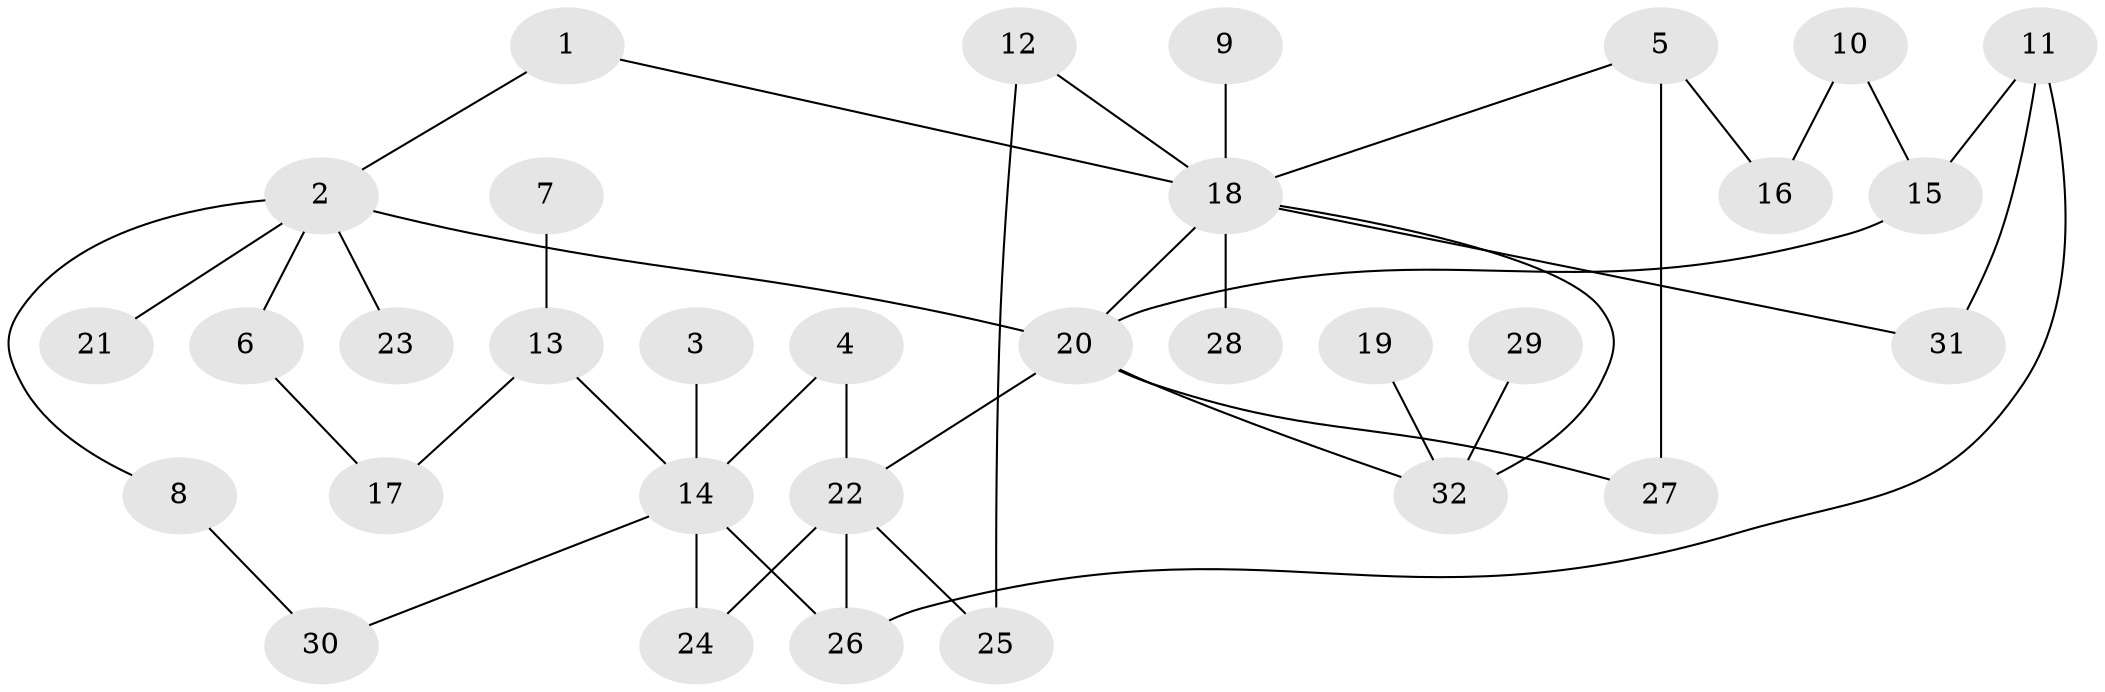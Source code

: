 // original degree distribution, {4: 0.09523809523809523, 6: 0.031746031746031744, 2: 0.30158730158730157, 3: 0.19047619047619047, 7: 0.031746031746031744, 1: 0.3492063492063492}
// Generated by graph-tools (version 1.1) at 2025/49/03/09/25 03:49:24]
// undirected, 32 vertices, 42 edges
graph export_dot {
graph [start="1"]
  node [color=gray90,style=filled];
  1;
  2;
  3;
  4;
  5;
  6;
  7;
  8;
  9;
  10;
  11;
  12;
  13;
  14;
  15;
  16;
  17;
  18;
  19;
  20;
  21;
  22;
  23;
  24;
  25;
  26;
  27;
  28;
  29;
  30;
  31;
  32;
  1 -- 2 [weight=1.0];
  1 -- 18 [weight=1.0];
  2 -- 6 [weight=1.0];
  2 -- 8 [weight=1.0];
  2 -- 20 [weight=1.0];
  2 -- 21 [weight=1.0];
  2 -- 23 [weight=1.0];
  3 -- 14 [weight=1.0];
  4 -- 14 [weight=1.0];
  4 -- 22 [weight=1.0];
  5 -- 16 [weight=1.0];
  5 -- 18 [weight=1.0];
  5 -- 27 [weight=1.0];
  6 -- 17 [weight=1.0];
  7 -- 13 [weight=1.0];
  8 -- 30 [weight=1.0];
  9 -- 18 [weight=1.0];
  10 -- 15 [weight=1.0];
  10 -- 16 [weight=1.0];
  11 -- 15 [weight=1.0];
  11 -- 26 [weight=1.0];
  11 -- 31 [weight=1.0];
  12 -- 18 [weight=1.0];
  12 -- 25 [weight=1.0];
  13 -- 14 [weight=1.0];
  13 -- 17 [weight=1.0];
  14 -- 24 [weight=1.0];
  14 -- 26 [weight=1.0];
  14 -- 30 [weight=1.0];
  15 -- 20 [weight=1.0];
  18 -- 20 [weight=1.0];
  18 -- 28 [weight=1.0];
  18 -- 31 [weight=1.0];
  18 -- 32 [weight=1.0];
  19 -- 32 [weight=1.0];
  20 -- 22 [weight=1.0];
  20 -- 27 [weight=1.0];
  20 -- 32 [weight=1.0];
  22 -- 24 [weight=1.0];
  22 -- 25 [weight=1.0];
  22 -- 26 [weight=1.0];
  29 -- 32 [weight=1.0];
}
